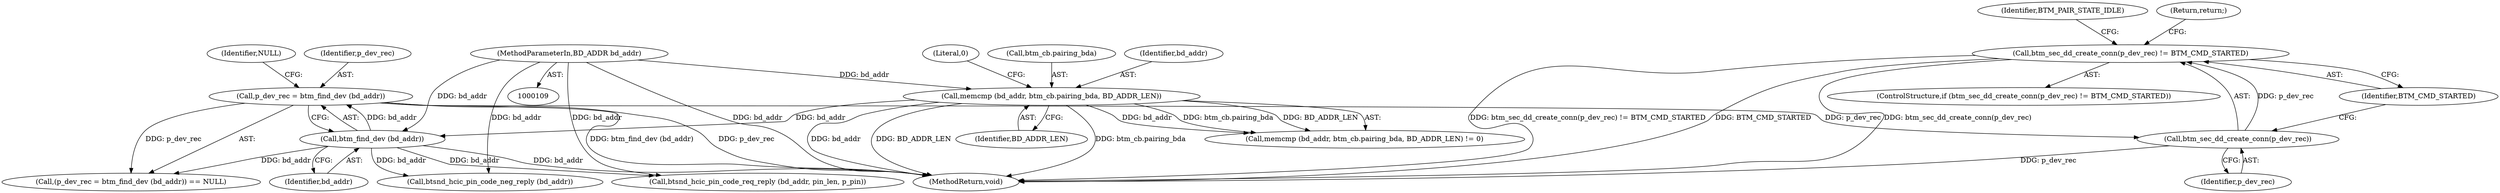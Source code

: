 digraph "0_Android_c677ee92595335233eb0e7b59809a1a94e7a678a@API" {
"1000309" [label="(Call,btm_sec_dd_create_conn(p_dev_rec) != BTM_CMD_STARTED)"];
"1000310" [label="(Call,btm_sec_dd_create_conn(p_dev_rec))"];
"1000156" [label="(Call,p_dev_rec = btm_find_dev (bd_addr))"];
"1000158" [label="(Call,btm_find_dev (bd_addr))"];
"1000143" [label="(Call,memcmp (bd_addr, btm_cb.pairing_bda, BD_ADDR_LEN))"];
"1000110" [label="(MethodParameterIn,BD_ADDR bd_addr)"];
"1000157" [label="(Identifier,p_dev_rec)"];
"1000142" [label="(Call,memcmp (bd_addr, btm_cb.pairing_bda, BD_ADDR_LEN) != 0)"];
"1000315" [label="(Identifier,BTM_PAIR_STATE_IDLE)"];
"1000110" [label="(MethodParameterIn,BD_ADDR bd_addr)"];
"1000156" [label="(Call,p_dev_rec = btm_find_dev (bd_addr))"];
"1000155" [label="(Call,(p_dev_rec = btm_find_dev (bd_addr)) == NULL)"];
"1000312" [label="(Identifier,BTM_CMD_STARTED)"];
"1000346" [label="(Call,btsnd_hcic_pin_code_req_reply (bd_addr, pin_len, p_pin))"];
"1000308" [label="(ControlStructure,if (btm_sec_dd_create_conn(p_dev_rec) != BTM_CMD_STARTED))"];
"1000311" [label="(Identifier,p_dev_rec)"];
"1000160" [label="(Identifier,NULL)"];
"1000310" [label="(Call,btm_sec_dd_create_conn(p_dev_rec))"];
"1000309" [label="(Call,btm_sec_dd_create_conn(p_dev_rec) != BTM_CMD_STARTED)"];
"1000211" [label="(Call,btsnd_hcic_pin_code_neg_reply (bd_addr))"];
"1000145" [label="(Call,btm_cb.pairing_bda)"];
"1000149" [label="(Literal,0)"];
"1000158" [label="(Call,btm_find_dev (bd_addr))"];
"1000148" [label="(Identifier,BD_ADDR_LEN)"];
"1000159" [label="(Identifier,bd_addr)"];
"1000143" [label="(Call,memcmp (bd_addr, btm_cb.pairing_bda, BD_ADDR_LEN))"];
"1000338" [label="(Return,return;)"];
"1000350" [label="(MethodReturn,void)"];
"1000144" [label="(Identifier,bd_addr)"];
"1000309" -> "1000308"  [label="AST: "];
"1000309" -> "1000312"  [label="CFG: "];
"1000310" -> "1000309"  [label="AST: "];
"1000312" -> "1000309"  [label="AST: "];
"1000315" -> "1000309"  [label="CFG: "];
"1000338" -> "1000309"  [label="CFG: "];
"1000309" -> "1000350"  [label="DDG: btm_sec_dd_create_conn(p_dev_rec)"];
"1000309" -> "1000350"  [label="DDG: btm_sec_dd_create_conn(p_dev_rec) != BTM_CMD_STARTED"];
"1000309" -> "1000350"  [label="DDG: BTM_CMD_STARTED"];
"1000310" -> "1000309"  [label="DDG: p_dev_rec"];
"1000310" -> "1000311"  [label="CFG: "];
"1000311" -> "1000310"  [label="AST: "];
"1000312" -> "1000310"  [label="CFG: "];
"1000310" -> "1000350"  [label="DDG: p_dev_rec"];
"1000156" -> "1000310"  [label="DDG: p_dev_rec"];
"1000156" -> "1000155"  [label="AST: "];
"1000156" -> "1000158"  [label="CFG: "];
"1000157" -> "1000156"  [label="AST: "];
"1000158" -> "1000156"  [label="AST: "];
"1000160" -> "1000156"  [label="CFG: "];
"1000156" -> "1000350"  [label="DDG: p_dev_rec"];
"1000156" -> "1000350"  [label="DDG: btm_find_dev (bd_addr)"];
"1000156" -> "1000155"  [label="DDG: p_dev_rec"];
"1000158" -> "1000156"  [label="DDG: bd_addr"];
"1000158" -> "1000159"  [label="CFG: "];
"1000159" -> "1000158"  [label="AST: "];
"1000158" -> "1000350"  [label="DDG: bd_addr"];
"1000158" -> "1000155"  [label="DDG: bd_addr"];
"1000143" -> "1000158"  [label="DDG: bd_addr"];
"1000110" -> "1000158"  [label="DDG: bd_addr"];
"1000158" -> "1000211"  [label="DDG: bd_addr"];
"1000158" -> "1000346"  [label="DDG: bd_addr"];
"1000143" -> "1000142"  [label="AST: "];
"1000143" -> "1000148"  [label="CFG: "];
"1000144" -> "1000143"  [label="AST: "];
"1000145" -> "1000143"  [label="AST: "];
"1000148" -> "1000143"  [label="AST: "];
"1000149" -> "1000143"  [label="CFG: "];
"1000143" -> "1000350"  [label="DDG: bd_addr"];
"1000143" -> "1000350"  [label="DDG: BD_ADDR_LEN"];
"1000143" -> "1000350"  [label="DDG: btm_cb.pairing_bda"];
"1000143" -> "1000142"  [label="DDG: bd_addr"];
"1000143" -> "1000142"  [label="DDG: btm_cb.pairing_bda"];
"1000143" -> "1000142"  [label="DDG: BD_ADDR_LEN"];
"1000110" -> "1000143"  [label="DDG: bd_addr"];
"1000110" -> "1000109"  [label="AST: "];
"1000110" -> "1000350"  [label="DDG: bd_addr"];
"1000110" -> "1000211"  [label="DDG: bd_addr"];
"1000110" -> "1000346"  [label="DDG: bd_addr"];
}
